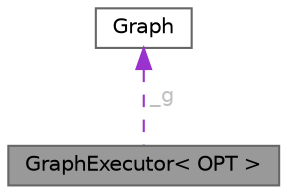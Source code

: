 digraph "GraphExecutor&lt; OPT &gt;"
{
 // LATEX_PDF_SIZE
  bgcolor="transparent";
  edge [fontname=Helvetica,fontsize=10,labelfontname=Helvetica,labelfontsize=10];
  node [fontname=Helvetica,fontsize=10,shape=box,height=0.2,width=0.4];
  Node1 [id="Node000001",label="GraphExecutor\< OPT \>",height=0.2,width=0.4,color="gray40", fillcolor="grey60", style="filled", fontcolor="black",tooltip=" "];
  Node2 -> Node1 [id="edge2_Node000001_Node000002",dir="back",color="darkorchid3",style="dashed",tooltip=" ",label=" _g",fontcolor="grey" ];
  Node2 [id="Node000002",label="Graph",height=0.2,width=0.4,color="gray40", fillcolor="white", style="filled",URL="$class_graph.html",tooltip="A directed graph where the vertices are Cells."];
}
